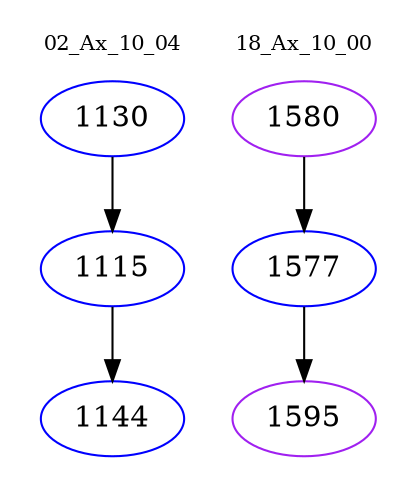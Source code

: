digraph{
subgraph cluster_0 {
color = white
label = "02_Ax_10_04";
fontsize=10;
T0_1130 [label="1130", color="blue"]
T0_1130 -> T0_1115 [color="black"]
T0_1115 [label="1115", color="blue"]
T0_1115 -> T0_1144 [color="black"]
T0_1144 [label="1144", color="blue"]
}
subgraph cluster_1 {
color = white
label = "18_Ax_10_00";
fontsize=10;
T1_1580 [label="1580", color="purple"]
T1_1580 -> T1_1577 [color="black"]
T1_1577 [label="1577", color="blue"]
T1_1577 -> T1_1595 [color="black"]
T1_1595 [label="1595", color="purple"]
}
}
